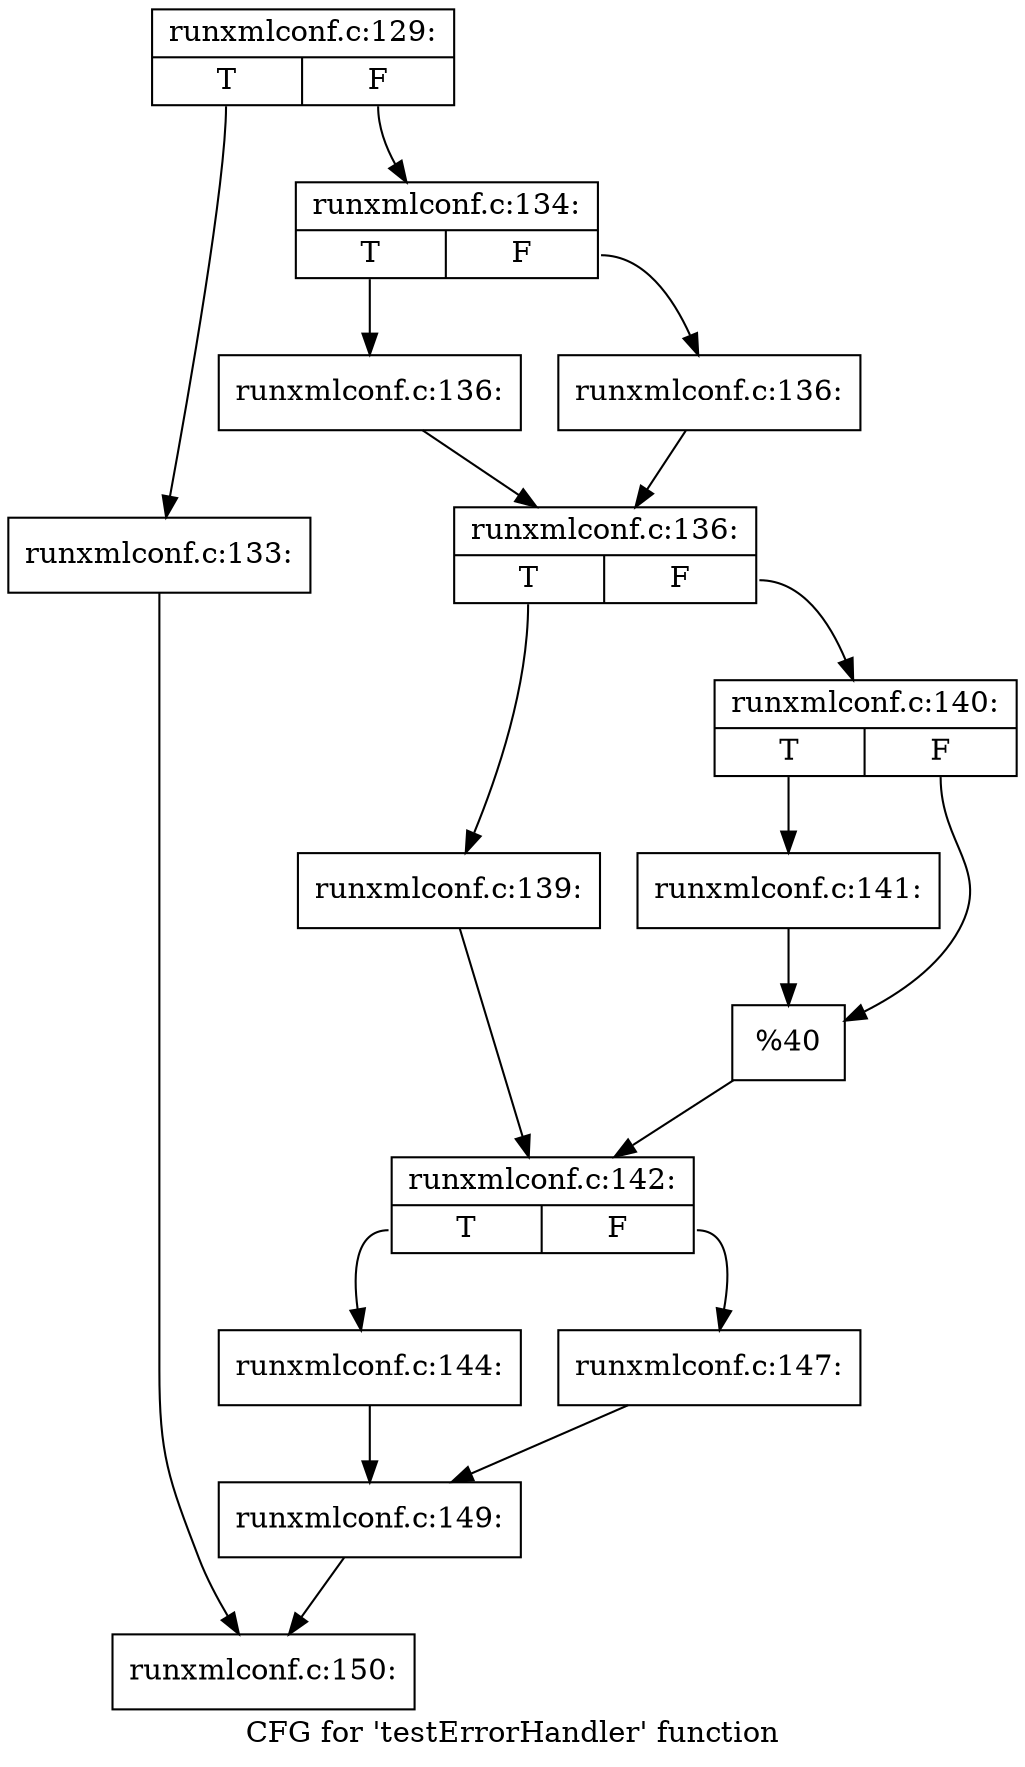 digraph "CFG for 'testErrorHandler' function" {
	label="CFG for 'testErrorHandler' function";

	Node0x3bbbe80 [shape=record,label="{runxmlconf.c:129:|{<s0>T|<s1>F}}"];
	Node0x3bbbe80:s0 -> Node0x3c38fa0;
	Node0x3bbbe80:s1 -> Node0x3c38ff0;
	Node0x3c38fa0 [shape=record,label="{runxmlconf.c:133:}"];
	Node0x3c38fa0 -> Node0x3c37270;
	Node0x3c38ff0 [shape=record,label="{runxmlconf.c:134:|{<s0>T|<s1>F}}"];
	Node0x3c38ff0:s0 -> Node0x3bbec60;
	Node0x3c38ff0:s1 -> Node0x3bbecb0;
	Node0x3bbec60 [shape=record,label="{runxmlconf.c:136:}"];
	Node0x3bbec60 -> Node0x3bbed00;
	Node0x3bbecb0 [shape=record,label="{runxmlconf.c:136:}"];
	Node0x3bbecb0 -> Node0x3bbed00;
	Node0x3bbed00 [shape=record,label="{runxmlconf.c:136:|{<s0>T|<s1>F}}"];
	Node0x3bbed00:s0 -> Node0x3c3c090;
	Node0x3bbed00:s1 -> Node0x3c3c130;
	Node0x3c3c090 [shape=record,label="{runxmlconf.c:139:}"];
	Node0x3c3c090 -> Node0x3c3c0e0;
	Node0x3c3c130 [shape=record,label="{runxmlconf.c:140:|{<s0>T|<s1>F}}"];
	Node0x3c3c130:s0 -> Node0x3bc5f20;
	Node0x3c3c130:s1 -> Node0x3c3c880;
	Node0x3bc5f20 [shape=record,label="{runxmlconf.c:141:}"];
	Node0x3bc5f20 -> Node0x3c3c880;
	Node0x3c3c880 [shape=record,label="{%40}"];
	Node0x3c3c880 -> Node0x3c3c0e0;
	Node0x3c3c0e0 [shape=record,label="{runxmlconf.c:142:|{<s0>T|<s1>F}}"];
	Node0x3c3c0e0:s0 -> Node0x3c3cfc0;
	Node0x3c3c0e0:s1 -> Node0x3c3d060;
	Node0x3c3cfc0 [shape=record,label="{runxmlconf.c:144:}"];
	Node0x3c3cfc0 -> Node0x3c3d010;
	Node0x3c3d060 [shape=record,label="{runxmlconf.c:147:}"];
	Node0x3c3d060 -> Node0x3c3d010;
	Node0x3c3d010 [shape=record,label="{runxmlconf.c:149:}"];
	Node0x3c3d010 -> Node0x3c37270;
	Node0x3c37270 [shape=record,label="{runxmlconf.c:150:}"];
}
